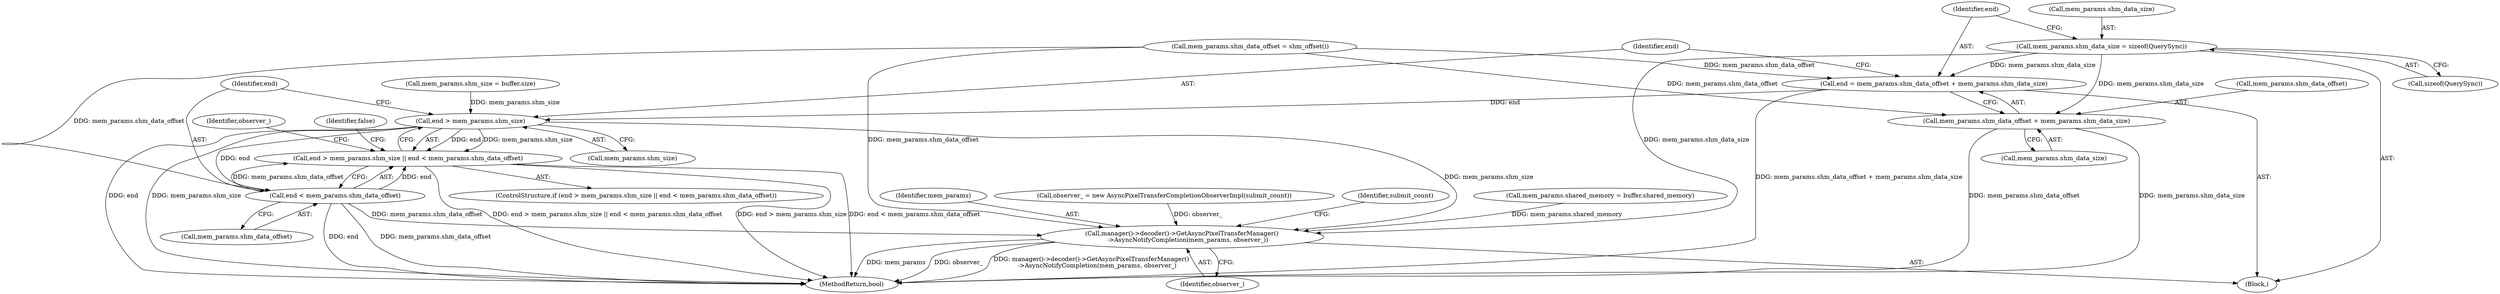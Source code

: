 digraph "0_Chrome_b71fc042e1124cda2ab51dfdacc2362da62779a6@API" {
"1000135" [label="(Call,mem_params.shm_data_size = sizeof(QuerySync))"];
"1000142" [label="(Call,end = mem_params.shm_data_offset + mem_params.shm_data_size)"];
"1000153" [label="(Call,end > mem_params.shm_size)"];
"1000152" [label="(Call,end > mem_params.shm_size || end < mem_params.shm_data_offset)"];
"1000158" [label="(Call,end < mem_params.shm_data_offset)"];
"1000169" [label="(Call,manager()->decoder()->GetAsyncPixelTransferManager()\n      ->AsyncNotifyCompletion(mem_params, observer_))"];
"1000144" [label="(Call,mem_params.shm_data_offset + mem_params.shm_data_size)"];
"1000142" [label="(Call,end = mem_params.shm_data_offset + mem_params.shm_data_size)"];
"1000175" [label="(MethodReturn,bool)"];
"1000139" [label="(Call,sizeof(QuerySync))"];
"1000130" [label="(Call,mem_params.shm_data_offset = shm_offset())"];
"1000170" [label="(Identifier,mem_params)"];
"1000158" [label="(Call,end < mem_params.shm_data_offset)"];
"1000165" [label="(Call,observer_ = new AsyncPixelTransferCompletionObserverImpl(submit_count))"];
"1000169" [label="(Call,manager()->decoder()->GetAsyncPixelTransferManager()\n      ->AsyncNotifyCompletion(mem_params, observer_))"];
"1000160" [label="(Call,mem_params.shm_data_offset)"];
"1000159" [label="(Identifier,end)"];
"1000143" [label="(Identifier,end)"];
"1000171" [label="(Identifier,observer_)"];
"1000155" [label="(Call,mem_params.shm_size)"];
"1000144" [label="(Call,mem_params.shm_data_offset + mem_params.shm_data_size)"];
"1000102" [label="(Block,)"];
"1000174" [label="(Identifier,submit_count)"];
"1000135" [label="(Call,mem_params.shm_data_size = sizeof(QuerySync))"];
"1000166" [label="(Identifier,observer_)"];
"1000123" [label="(Call,mem_params.shm_size = buffer.size)"];
"1000136" [label="(Call,mem_params.shm_data_size)"];
"1000116" [label="(Call,mem_params.shared_memory = buffer.shared_memory)"];
"1000152" [label="(Call,end > mem_params.shm_size || end < mem_params.shm_data_offset)"];
"1000164" [label="(Identifier,false)"];
"1000154" [label="(Identifier,end)"];
"1000148" [label="(Call,mem_params.shm_data_size)"];
"1000153" [label="(Call,end > mem_params.shm_size)"];
"1000145" [label="(Call,mem_params.shm_data_offset)"];
"1000151" [label="(ControlStructure,if (end > mem_params.shm_size || end < mem_params.shm_data_offset))"];
"1000135" -> "1000102"  [label="AST: "];
"1000135" -> "1000139"  [label="CFG: "];
"1000136" -> "1000135"  [label="AST: "];
"1000139" -> "1000135"  [label="AST: "];
"1000143" -> "1000135"  [label="CFG: "];
"1000135" -> "1000142"  [label="DDG: mem_params.shm_data_size"];
"1000135" -> "1000144"  [label="DDG: mem_params.shm_data_size"];
"1000135" -> "1000169"  [label="DDG: mem_params.shm_data_size"];
"1000142" -> "1000102"  [label="AST: "];
"1000142" -> "1000144"  [label="CFG: "];
"1000143" -> "1000142"  [label="AST: "];
"1000144" -> "1000142"  [label="AST: "];
"1000154" -> "1000142"  [label="CFG: "];
"1000142" -> "1000175"  [label="DDG: mem_params.shm_data_offset + mem_params.shm_data_size"];
"1000130" -> "1000142"  [label="DDG: mem_params.shm_data_offset"];
"1000142" -> "1000153"  [label="DDG: end"];
"1000153" -> "1000152"  [label="AST: "];
"1000153" -> "1000155"  [label="CFG: "];
"1000154" -> "1000153"  [label="AST: "];
"1000155" -> "1000153"  [label="AST: "];
"1000159" -> "1000153"  [label="CFG: "];
"1000152" -> "1000153"  [label="CFG: "];
"1000153" -> "1000175"  [label="DDG: end"];
"1000153" -> "1000175"  [label="DDG: mem_params.shm_size"];
"1000153" -> "1000152"  [label="DDG: end"];
"1000153" -> "1000152"  [label="DDG: mem_params.shm_size"];
"1000123" -> "1000153"  [label="DDG: mem_params.shm_size"];
"1000153" -> "1000158"  [label="DDG: end"];
"1000153" -> "1000169"  [label="DDG: mem_params.shm_size"];
"1000152" -> "1000151"  [label="AST: "];
"1000152" -> "1000158"  [label="CFG: "];
"1000158" -> "1000152"  [label="AST: "];
"1000164" -> "1000152"  [label="CFG: "];
"1000166" -> "1000152"  [label="CFG: "];
"1000152" -> "1000175"  [label="DDG: end > mem_params.shm_size || end < mem_params.shm_data_offset"];
"1000152" -> "1000175"  [label="DDG: end < mem_params.shm_data_offset"];
"1000152" -> "1000175"  [label="DDG: end > mem_params.shm_size"];
"1000158" -> "1000152"  [label="DDG: end"];
"1000158" -> "1000152"  [label="DDG: mem_params.shm_data_offset"];
"1000158" -> "1000160"  [label="CFG: "];
"1000159" -> "1000158"  [label="AST: "];
"1000160" -> "1000158"  [label="AST: "];
"1000158" -> "1000175"  [label="DDG: mem_params.shm_data_offset"];
"1000158" -> "1000175"  [label="DDG: end"];
"1000130" -> "1000158"  [label="DDG: mem_params.shm_data_offset"];
"1000158" -> "1000169"  [label="DDG: mem_params.shm_data_offset"];
"1000169" -> "1000102"  [label="AST: "];
"1000169" -> "1000171"  [label="CFG: "];
"1000170" -> "1000169"  [label="AST: "];
"1000171" -> "1000169"  [label="AST: "];
"1000174" -> "1000169"  [label="CFG: "];
"1000169" -> "1000175"  [label="DDG: manager()->decoder()->GetAsyncPixelTransferManager()\n      ->AsyncNotifyCompletion(mem_params, observer_)"];
"1000169" -> "1000175"  [label="DDG: mem_params"];
"1000169" -> "1000175"  [label="DDG: observer_"];
"1000116" -> "1000169"  [label="DDG: mem_params.shared_memory"];
"1000130" -> "1000169"  [label="DDG: mem_params.shm_data_offset"];
"1000165" -> "1000169"  [label="DDG: observer_"];
"1000144" -> "1000148"  [label="CFG: "];
"1000145" -> "1000144"  [label="AST: "];
"1000148" -> "1000144"  [label="AST: "];
"1000144" -> "1000175"  [label="DDG: mem_params.shm_data_size"];
"1000144" -> "1000175"  [label="DDG: mem_params.shm_data_offset"];
"1000130" -> "1000144"  [label="DDG: mem_params.shm_data_offset"];
}
